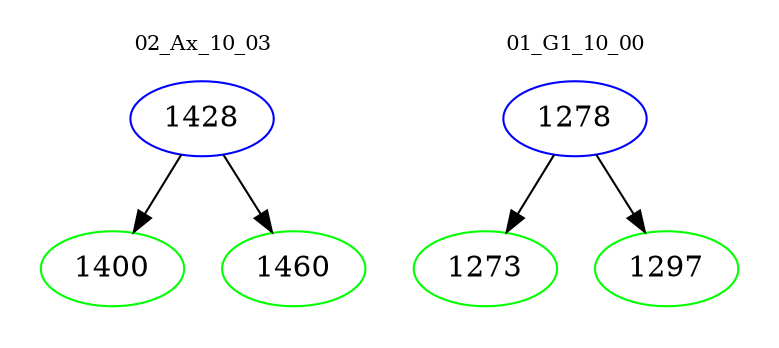 digraph{
subgraph cluster_0 {
color = white
label = "02_Ax_10_03";
fontsize=10;
T0_1428 [label="1428", color="blue"]
T0_1428 -> T0_1400 [color="black"]
T0_1400 [label="1400", color="green"]
T0_1428 -> T0_1460 [color="black"]
T0_1460 [label="1460", color="green"]
}
subgraph cluster_1 {
color = white
label = "01_G1_10_00";
fontsize=10;
T1_1278 [label="1278", color="blue"]
T1_1278 -> T1_1273 [color="black"]
T1_1273 [label="1273", color="green"]
T1_1278 -> T1_1297 [color="black"]
T1_1297 [label="1297", color="green"]
}
}
